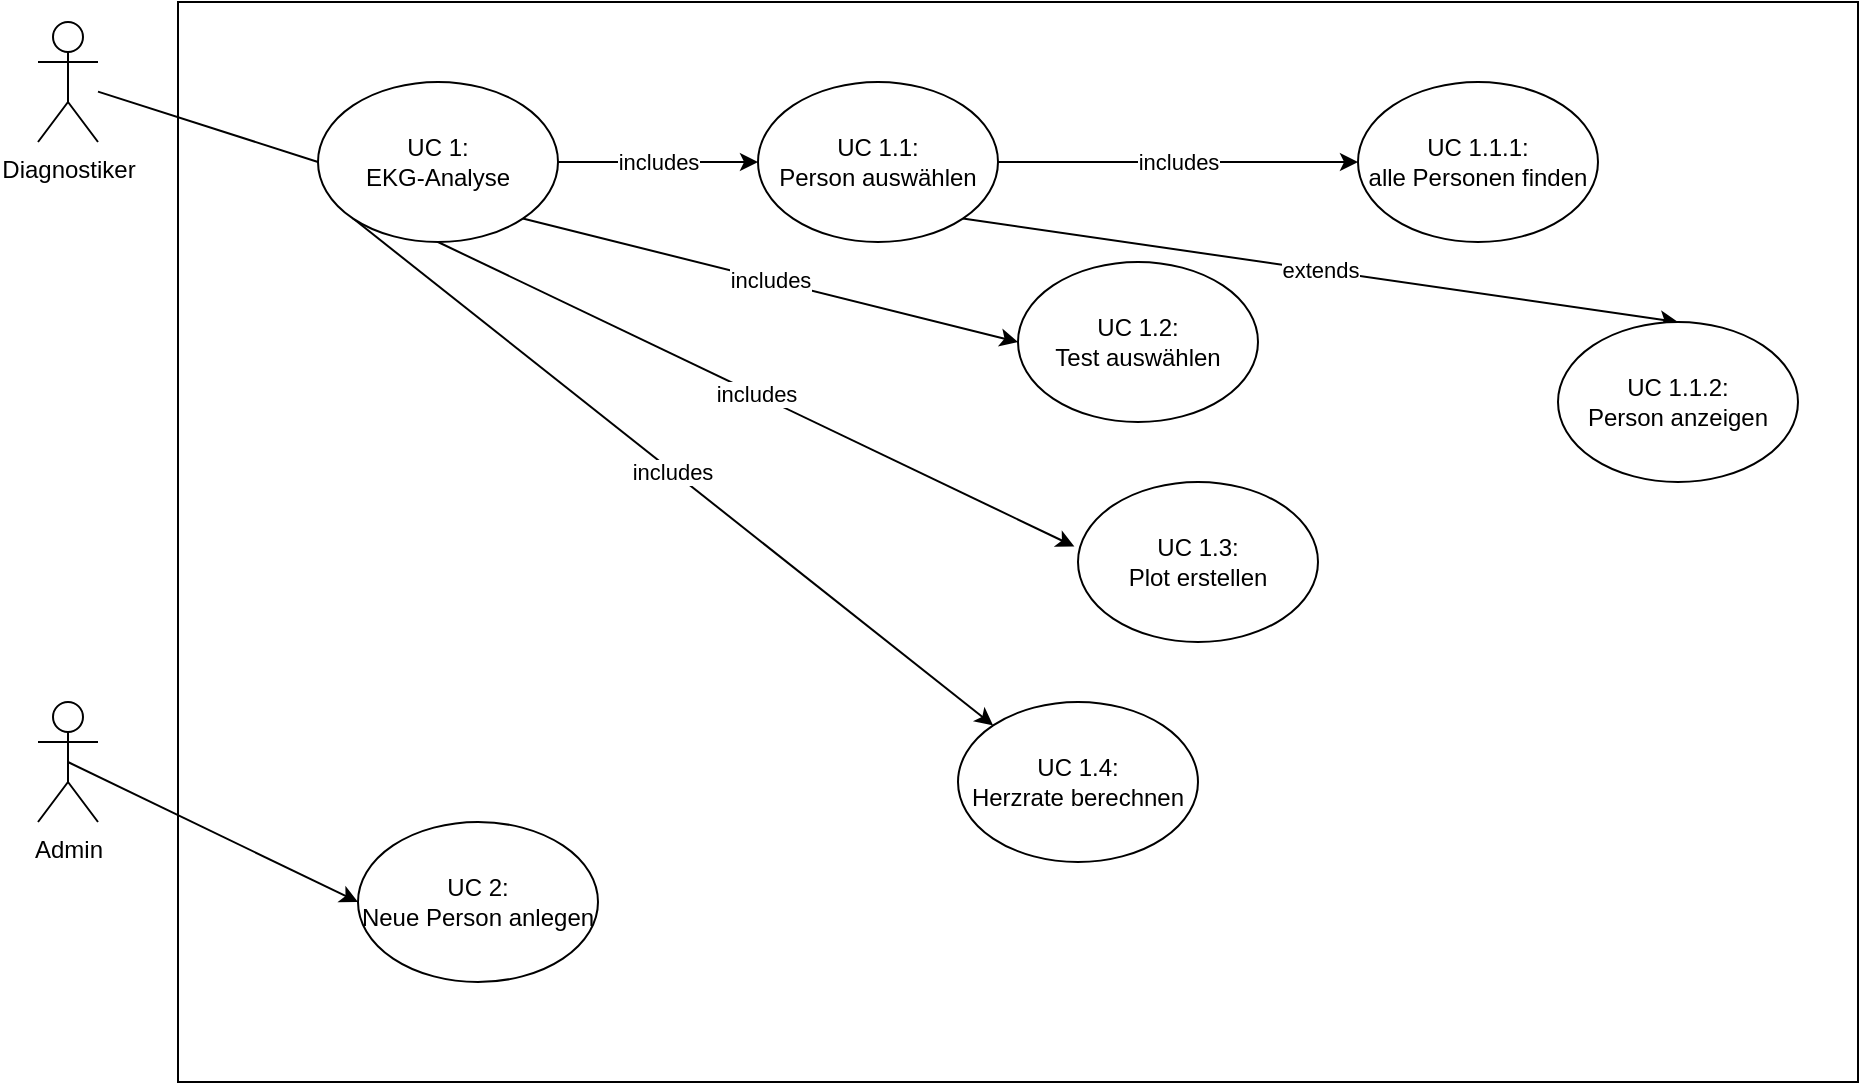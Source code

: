 <mxfile>
    <diagram id="GmIXCe_rAAB8sHZrwWU8" name="Page-1">
        <mxGraphModel dx="809" dy="779" grid="1" gridSize="10" guides="1" tooltips="1" connect="1" arrows="1" fold="1" page="1" pageScale="1" pageWidth="850" pageHeight="1100" math="0" shadow="0">
            <root>
                <mxCell id="0"/>
                <mxCell id="1" parent="0"/>
                <mxCell id="26" value="" style="whiteSpace=wrap;html=1;" vertex="1" parent="1">
                    <mxGeometry x="100" y="450" width="840" height="540" as="geometry"/>
                </mxCell>
                <mxCell id="2" value="Diagnostiker&lt;div&gt;&lt;br&gt;&lt;/div&gt;" style="shape=umlActor;verticalLabelPosition=bottom;verticalAlign=top;html=1;outlineConnect=0;" parent="1" vertex="1">
                    <mxGeometry x="30" y="460" width="30" height="60" as="geometry"/>
                </mxCell>
                <mxCell id="11" value="includes" style="edgeStyle=none;html=1;exitX=0;exitY=1;exitDx=0;exitDy=0;entryX=0;entryY=0;entryDx=0;entryDy=0;" parent="1" source="5" target="9" edge="1">
                    <mxGeometry relative="1" as="geometry"/>
                </mxCell>
                <mxCell id="12" value="includes" style="edgeStyle=none;html=1;exitX=0.5;exitY=1;exitDx=0;exitDy=0;entryX=-0.015;entryY=0.403;entryDx=0;entryDy=0;entryPerimeter=0;" parent="1" source="5" target="8" edge="1">
                    <mxGeometry relative="1" as="geometry"/>
                </mxCell>
                <mxCell id="13" style="edgeStyle=none;html=1;exitX=1;exitY=0.5;exitDx=0;exitDy=0;" parent="1" source="5" edge="1">
                    <mxGeometry relative="1" as="geometry">
                        <mxPoint x="289.647" y="529.765" as="targetPoint"/>
                    </mxGeometry>
                </mxCell>
                <mxCell id="14" value="includes" style="edgeStyle=none;html=1;exitX=1;exitY=1;exitDx=0;exitDy=0;entryX=0;entryY=0.5;entryDx=0;entryDy=0;" parent="1" source="5" target="7" edge="1">
                    <mxGeometry relative="1" as="geometry"/>
                </mxCell>
                <mxCell id="15" value="includes" style="edgeStyle=none;html=1;exitX=1;exitY=0.5;exitDx=0;exitDy=0;entryX=0;entryY=0.5;entryDx=0;entryDy=0;" parent="1" source="5" target="6" edge="1">
                    <mxGeometry relative="1" as="geometry"/>
                </mxCell>
                <mxCell id="5" value="UC 1:&lt;div&gt;EKG-Analyse&lt;/div&gt;" style="ellipse;whiteSpace=wrap;html=1;" parent="1" vertex="1">
                    <mxGeometry x="170" y="490" width="120" height="80" as="geometry"/>
                </mxCell>
                <mxCell id="23" value="includes" style="edgeStyle=none;html=1;exitX=1;exitY=0.5;exitDx=0;exitDy=0;entryX=0;entryY=0.5;entryDx=0;entryDy=0;" parent="1" source="6" target="21" edge="1">
                    <mxGeometry relative="1" as="geometry"/>
                </mxCell>
                <mxCell id="24" value="extends" style="edgeStyle=none;html=1;exitX=1;exitY=1;exitDx=0;exitDy=0;entryX=0.5;entryY=0;entryDx=0;entryDy=0;" parent="1" source="6" target="22" edge="1">
                    <mxGeometry relative="1" as="geometry"/>
                </mxCell>
                <mxCell id="6" value="UC 1.1:&lt;div&gt;Person auswählen&lt;/div&gt;" style="ellipse;whiteSpace=wrap;html=1;" parent="1" vertex="1">
                    <mxGeometry x="390" y="490" width="120" height="80" as="geometry"/>
                </mxCell>
                <mxCell id="7" value="UC 1.2:&lt;div&gt;Test auswählen&lt;/div&gt;" style="ellipse;whiteSpace=wrap;html=1;" parent="1" vertex="1">
                    <mxGeometry x="520" y="580" width="120" height="80" as="geometry"/>
                </mxCell>
                <mxCell id="8" value="UC 1.3:&lt;div&gt;Plot erstellen&lt;/div&gt;" style="ellipse;whiteSpace=wrap;html=1;" parent="1" vertex="1">
                    <mxGeometry x="550" y="690" width="120" height="80" as="geometry"/>
                </mxCell>
                <mxCell id="9" value="UC 1.4:&lt;div&gt;Herzrate berechnen&lt;/div&gt;" style="ellipse;whiteSpace=wrap;html=1;" parent="1" vertex="1">
                    <mxGeometry x="490" y="800" width="120" height="80" as="geometry"/>
                </mxCell>
                <mxCell id="17" value="" style="endArrow=none;html=1;entryX=0;entryY=0.5;entryDx=0;entryDy=0;" parent="1" source="2" target="5" edge="1">
                    <mxGeometry width="50" height="50" relative="1" as="geometry">
                        <mxPoint x="330" y="750" as="sourcePoint"/>
                        <mxPoint x="380" y="700" as="targetPoint"/>
                    </mxGeometry>
                </mxCell>
                <mxCell id="25" style="html=1;exitX=0.5;exitY=0.5;exitDx=0;exitDy=0;exitPerimeter=0;entryX=0;entryY=0.5;entryDx=0;entryDy=0;startArrow=none;startFill=0;" parent="1" source="18" target="20" edge="1">
                    <mxGeometry relative="1" as="geometry"/>
                </mxCell>
                <mxCell id="18" value="Admin" style="shape=umlActor;verticalLabelPosition=bottom;verticalAlign=top;html=1;outlineConnect=0;" parent="1" vertex="1">
                    <mxGeometry x="30" y="800" width="30" height="60" as="geometry"/>
                </mxCell>
                <mxCell id="20" value="UC 2:&lt;div&gt;Neue Person anlegen&lt;/div&gt;" style="ellipse;whiteSpace=wrap;html=1;" parent="1" vertex="1">
                    <mxGeometry x="190" y="860" width="120" height="80" as="geometry"/>
                </mxCell>
                <mxCell id="21" value="UC 1.1.1:&lt;div&gt;alle Personen finden&lt;/div&gt;" style="ellipse;whiteSpace=wrap;html=1;" parent="1" vertex="1">
                    <mxGeometry x="690" y="490" width="120" height="80" as="geometry"/>
                </mxCell>
                <mxCell id="22" value="UC 1.1.2:&lt;div&gt;Person anzeigen&lt;/div&gt;" style="ellipse;whiteSpace=wrap;html=1;" parent="1" vertex="1">
                    <mxGeometry x="790" y="610" width="120" height="80" as="geometry"/>
                </mxCell>
            </root>
        </mxGraphModel>
    </diagram>
</mxfile>